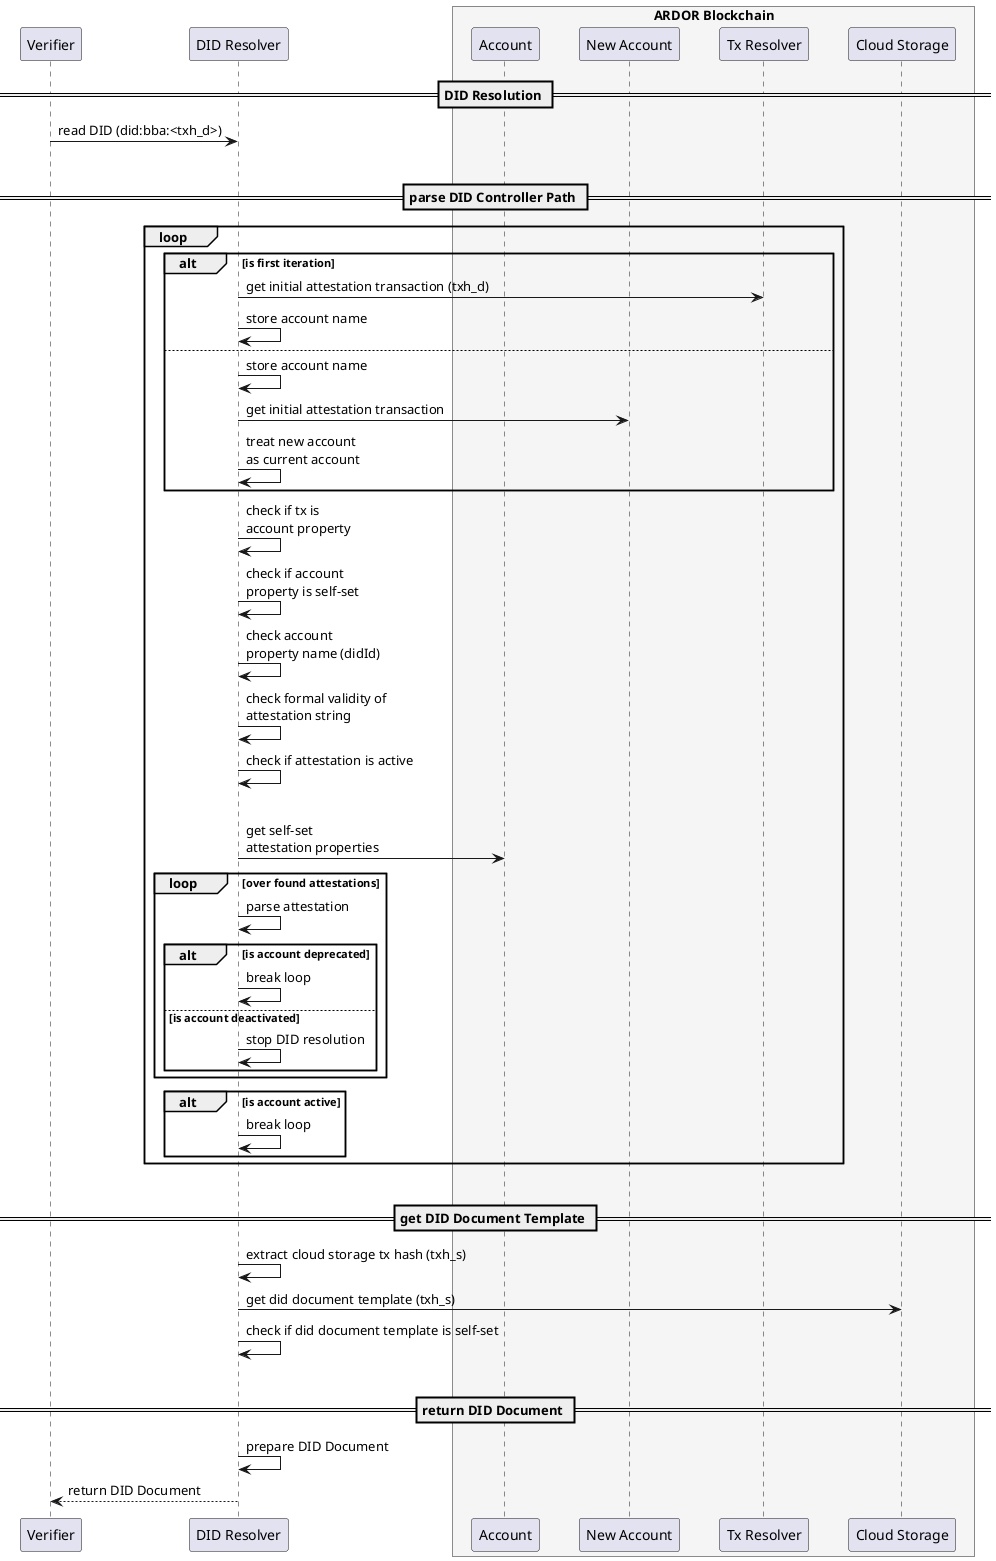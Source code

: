 @startuml
skinparam BoxPadding 15
skinparam ParticipantPadding 15


participant "Verifier" as USR
participant "DID Resolver" as RES
box "ARDOR Blockchain" #WhiteSmoke
    participant "Account" as ATTE
    participant "New Account" as NATTE
    participant "Tx Resolver" as TXR
    participant "Cloud Storage" as STR
end box


== DID Resolution ==


USR -> RES: read DID (did:bba:<txh_d>)
|||


== parse DID Controller Path ==

loop
    alt is first iteration
        RES -> TXR: get initial attestation transaction (txh_d)
        RES -> RES: store account name
    else
        RES -> RES: store account name
        RES -> NATTE: get initial attestation transaction
        RES -> RES: treat new account\nas current account
    end
    RES -> RES: check if tx is\naccount property
    RES -> RES: check if account\nproperty is self-set
    RES -> RES: check account\nproperty name (didId)
    RES -> RES: check formal validity of\nattestation string
    RES -> RES: check if attestation is active
    |||
    RES -> ATTE: get self-set\nattestation properties
    loop over found attestations
        RES -> RES: parse attestation
        alt is account deprecated
            RES -> RES: break loop
        else is account deactivated
            RES -> RES: stop DID resolution
        end
    end
    alt is account active
        RES -> RES: break loop
    end
end
|||


== get DID Document Template ==

RES -> RES: extract cloud storage tx hash (txh_s)
RES -> STR: get did document template (txh_s)
RES -> RES: check if did document template is self-set 
|||


== return DID Document ==

RES -> RES: prepare DID Document
RES --> USR: return DID Document


@enduml
